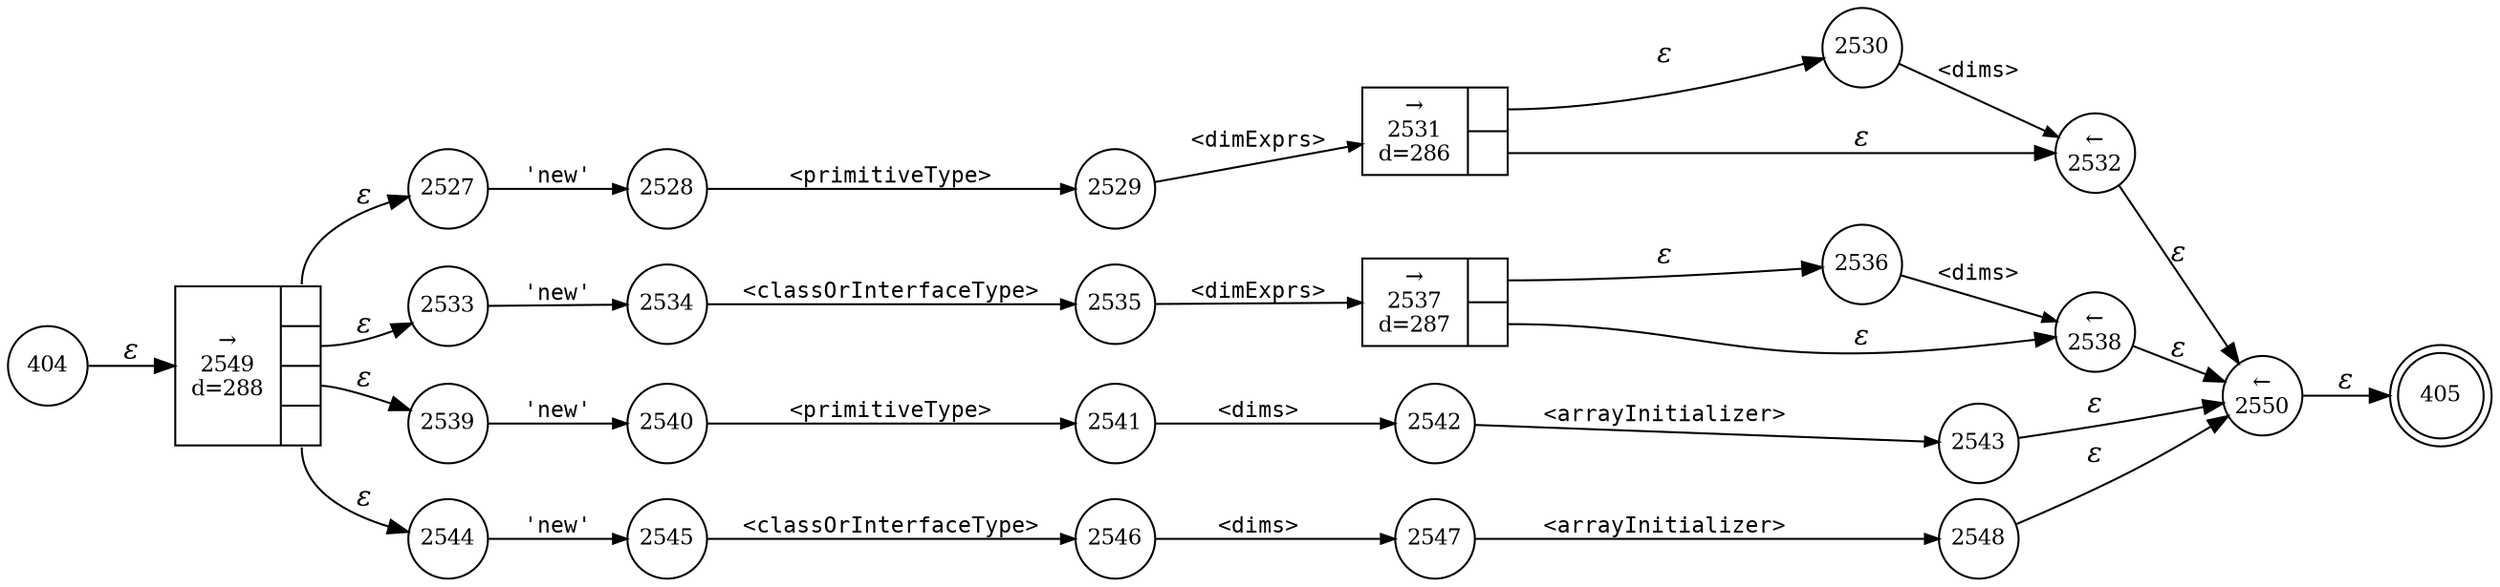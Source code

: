 digraph ATN {
rankdir=LR;
s405[fontsize=11, label="405", shape=doublecircle, fixedsize=true, width=.6];
s404[fontsize=11,label="404", shape=circle, fixedsize=true, width=.55, peripheries=1];
s2527[fontsize=11,label="2527", shape=circle, fixedsize=true, width=.55, peripheries=1];
s2528[fontsize=11,label="2528", shape=circle, fixedsize=true, width=.55, peripheries=1];
s2529[fontsize=11,label="2529", shape=circle, fixedsize=true, width=.55, peripheries=1];
s2530[fontsize=11,label="2530", shape=circle, fixedsize=true, width=.55, peripheries=1];
s2531[fontsize=11,label="{&rarr;\n2531\nd=286|{<p0>|<p1>}}", shape=record, fixedsize=false, peripheries=1];
s2532[fontsize=11,label="&larr;\n2532", shape=circle, fixedsize=true, width=.55, peripheries=1];
s2533[fontsize=11,label="2533", shape=circle, fixedsize=true, width=.55, peripheries=1];
s2534[fontsize=11,label="2534", shape=circle, fixedsize=true, width=.55, peripheries=1];
s2535[fontsize=11,label="2535", shape=circle, fixedsize=true, width=.55, peripheries=1];
s2536[fontsize=11,label="2536", shape=circle, fixedsize=true, width=.55, peripheries=1];
s2537[fontsize=11,label="{&rarr;\n2537\nd=287|{<p0>|<p1>}}", shape=record, fixedsize=false, peripheries=1];
s2538[fontsize=11,label="&larr;\n2538", shape=circle, fixedsize=true, width=.55, peripheries=1];
s2539[fontsize=11,label="2539", shape=circle, fixedsize=true, width=.55, peripheries=1];
s2540[fontsize=11,label="2540", shape=circle, fixedsize=true, width=.55, peripheries=1];
s2541[fontsize=11,label="2541", shape=circle, fixedsize=true, width=.55, peripheries=1];
s2542[fontsize=11,label="2542", shape=circle, fixedsize=true, width=.55, peripheries=1];
s2543[fontsize=11,label="2543", shape=circle, fixedsize=true, width=.55, peripheries=1];
s2544[fontsize=11,label="2544", shape=circle, fixedsize=true, width=.55, peripheries=1];
s2545[fontsize=11,label="2545", shape=circle, fixedsize=true, width=.55, peripheries=1];
s2546[fontsize=11,label="2546", shape=circle, fixedsize=true, width=.55, peripheries=1];
s2547[fontsize=11,label="2547", shape=circle, fixedsize=true, width=.55, peripheries=1];
s2548[fontsize=11,label="2548", shape=circle, fixedsize=true, width=.55, peripheries=1];
s2549[fontsize=11,label="{&rarr;\n2549\nd=288|{<p0>|<p1>|<p2>|<p3>}}", shape=record, fixedsize=false, peripheries=1];
s2550[fontsize=11,label="&larr;\n2550", shape=circle, fixedsize=true, width=.55, peripheries=1];
s404 -> s2549 [fontname="Times-Italic", label="&epsilon;"];
s2549:p0 -> s2527 [fontname="Times-Italic", label="&epsilon;"];
s2549:p1 -> s2533 [fontname="Times-Italic", label="&epsilon;"];
s2549:p2 -> s2539 [fontname="Times-Italic", label="&epsilon;"];
s2549:p3 -> s2544 [fontname="Times-Italic", label="&epsilon;"];
s2527 -> s2528 [fontsize=11, fontname="Courier", arrowsize=.7, label = "'new'", arrowhead = normal];
s2533 -> s2534 [fontsize=11, fontname="Courier", arrowsize=.7, label = "'new'", arrowhead = normal];
s2539 -> s2540 [fontsize=11, fontname="Courier", arrowsize=.7, label = "'new'", arrowhead = normal];
s2544 -> s2545 [fontsize=11, fontname="Courier", arrowsize=.7, label = "'new'", arrowhead = normal];
s2528 -> s2529 [fontsize=11, fontname="Courier", arrowsize=.7, label = "<primitiveType>", arrowhead = normal];
s2534 -> s2535 [fontsize=11, fontname="Courier", arrowsize=.7, label = "<classOrInterfaceType>", arrowhead = normal];
s2540 -> s2541 [fontsize=11, fontname="Courier", arrowsize=.7, label = "<primitiveType>", arrowhead = normal];
s2545 -> s2546 [fontsize=11, fontname="Courier", arrowsize=.7, label = "<classOrInterfaceType>", arrowhead = normal];
s2529 -> s2531 [fontsize=11, fontname="Courier", arrowsize=.7, label = "<dimExprs>", arrowhead = normal];
s2535 -> s2537 [fontsize=11, fontname="Courier", arrowsize=.7, label = "<dimExprs>", arrowhead = normal];
s2541 -> s2542 [fontsize=11, fontname="Courier", arrowsize=.7, label = "<dims>", arrowhead = normal];
s2546 -> s2547 [fontsize=11, fontname="Courier", arrowsize=.7, label = "<dims>", arrowhead = normal];
s2531:p0 -> s2530 [fontname="Times-Italic", label="&epsilon;"];
s2531:p1 -> s2532 [fontname="Times-Italic", label="&epsilon;"];
s2537:p0 -> s2536 [fontname="Times-Italic", label="&epsilon;"];
s2537:p1 -> s2538 [fontname="Times-Italic", label="&epsilon;"];
s2542 -> s2543 [fontsize=11, fontname="Courier", arrowsize=.7, label = "<arrayInitializer>", arrowhead = normal];
s2547 -> s2548 [fontsize=11, fontname="Courier", arrowsize=.7, label = "<arrayInitializer>", arrowhead = normal];
s2530 -> s2532 [fontsize=11, fontname="Courier", arrowsize=.7, label = "<dims>", arrowhead = normal];
s2532 -> s2550 [fontname="Times-Italic", label="&epsilon;"];
s2536 -> s2538 [fontsize=11, fontname="Courier", arrowsize=.7, label = "<dims>", arrowhead = normal];
s2538 -> s2550 [fontname="Times-Italic", label="&epsilon;"];
s2543 -> s2550 [fontname="Times-Italic", label="&epsilon;"];
s2548 -> s2550 [fontname="Times-Italic", label="&epsilon;"];
s2550 -> s405 [fontname="Times-Italic", label="&epsilon;"];
}